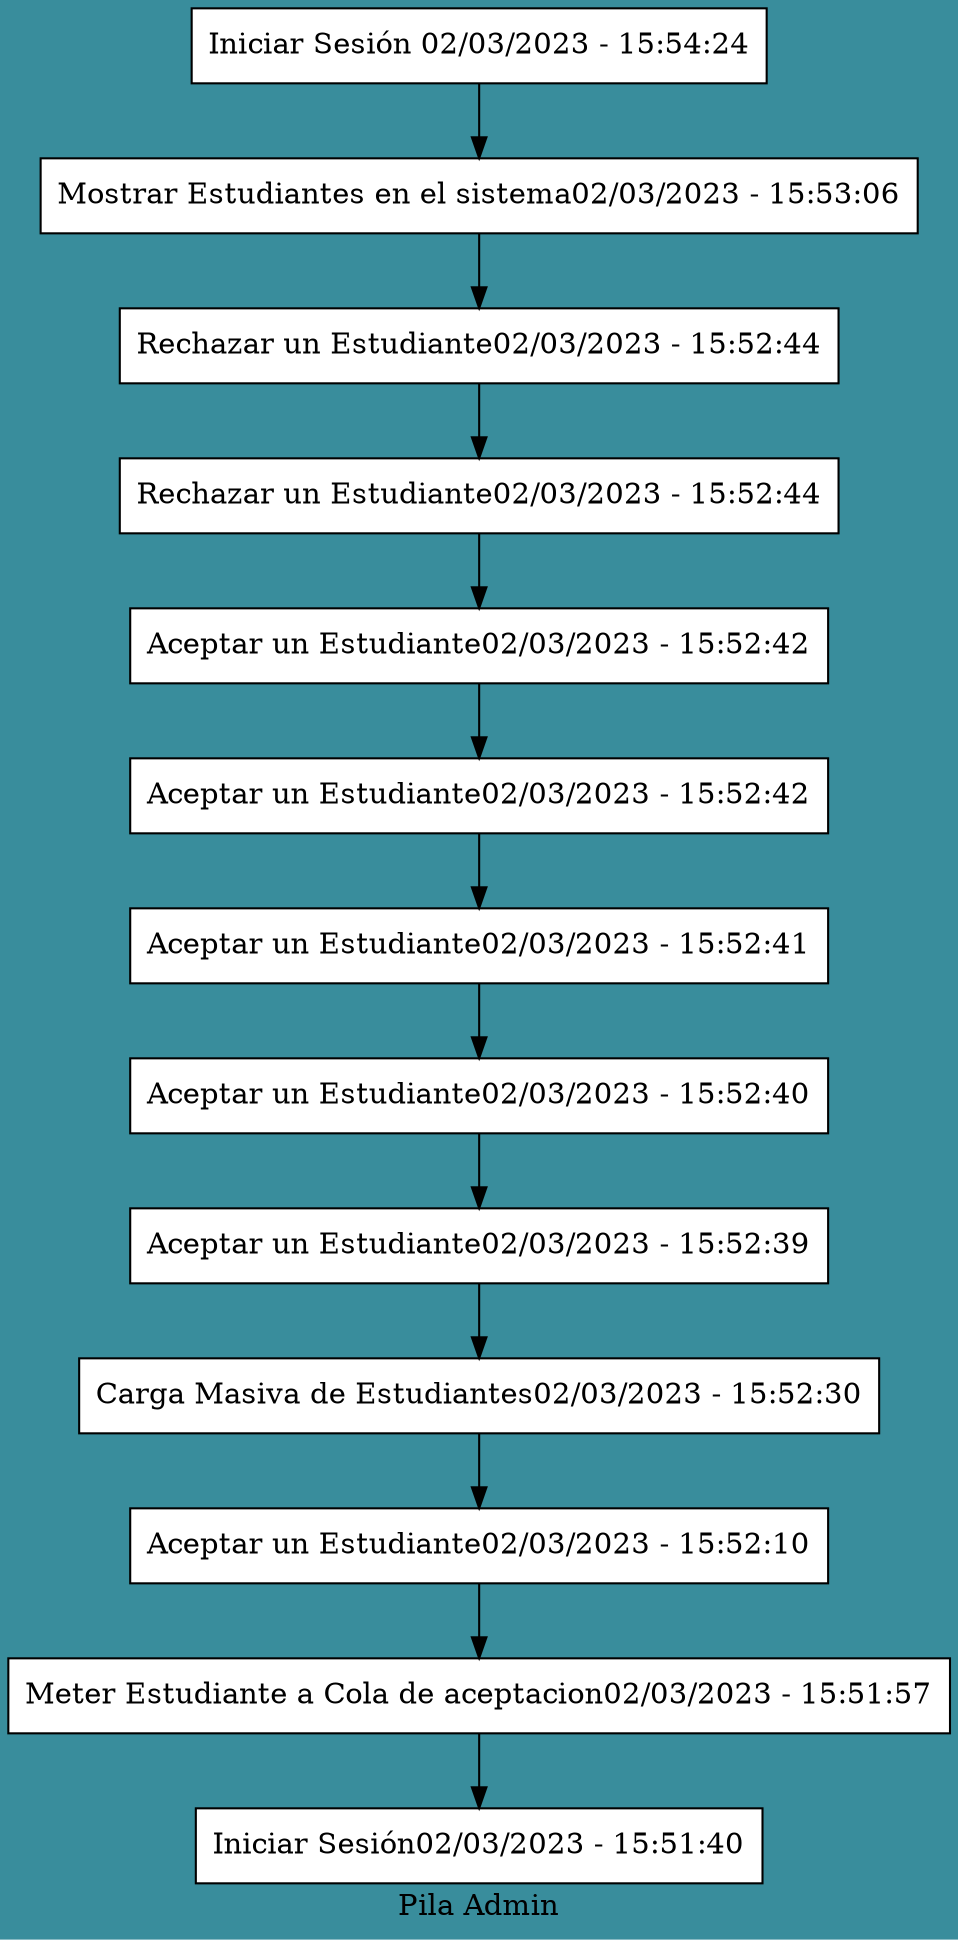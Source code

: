 digraph l{
 node[shape=box fillcolor="#FFFFFF" style=filled]
 label ="Pila Admin" 
 bgcolor= "#398D9C" 
B0[label="Iniciar Sesión 02/03/2023 - 15:54:24", group=1];
B1[label="Mostrar Estudiantes en el sistema02/03/2023 - 15:53:06", group=1];
B2[label="Rechazar un Estudiante02/03/2023 - 15:52:44", group=1];
B3[label="Rechazar un Estudiante02/03/2023 - 15:52:44", group=1];
B4[label="Aceptar un Estudiante02/03/2023 - 15:52:42", group=1];
B5[label="Aceptar un Estudiante02/03/2023 - 15:52:42", group=1];
B6[label="Aceptar un Estudiante02/03/2023 - 15:52:41", group=1];
B7[label="Aceptar un Estudiante02/03/2023 - 15:52:40", group=1];
B8[label="Aceptar un Estudiante02/03/2023 - 15:52:39", group=1];
B9[label="Carga Masiva de Estudiantes02/03/2023 - 15:52:30", group=1];
B10[label="Aceptar un Estudiante02/03/2023 - 15:52:10", group=1];
B11[label="Meter Estudiante a Cola de aceptacion02/03/2023 - 15:51:57", group=1];
B12[label="Iniciar Sesión02/03/2023 - 15:51:40", group=1];

B0-> B1
B1-> B2
B2-> B3
B3-> B4
B4-> B5
B5-> B6
B6-> B7
B7-> B8
B8-> B9
B9-> B10
B10-> B11
B11-> B12
}